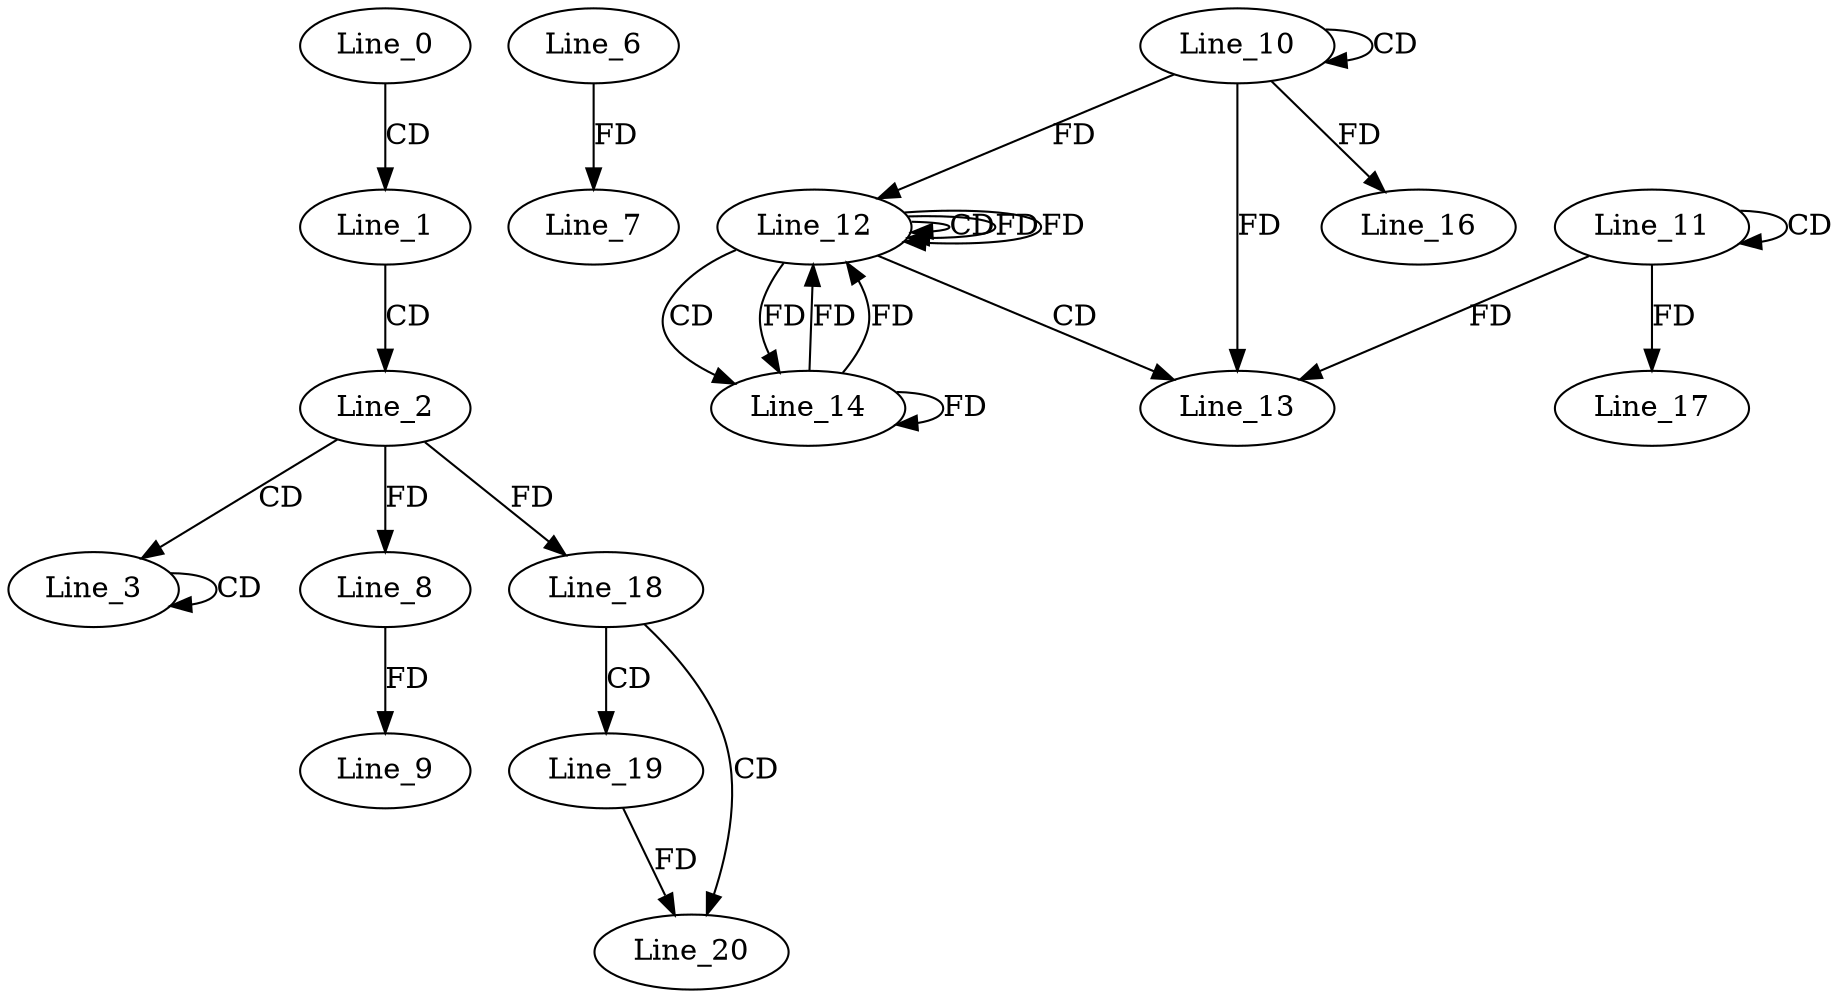 digraph G {
  Line_0;
  Line_1;
  Line_2;
  Line_3;
  Line_3;
  Line_6;
  Line_7;
  Line_8;
  Line_8;
  Line_9;
  Line_10;
  Line_10;
  Line_11;
  Line_11;
  Line_12;
  Line_12;
  Line_12;
  Line_12;
  Line_13;
  Line_14;
  Line_16;
  Line_17;
  Line_18;
  Line_18;
  Line_19;
  Line_20;
  Line_0 -> Line_1 [ label="CD" ];
  Line_1 -> Line_2 [ label="CD" ];
  Line_2 -> Line_3 [ label="CD" ];
  Line_3 -> Line_3 [ label="CD" ];
  Line_6 -> Line_7 [ label="FD" ];
  Line_2 -> Line_8 [ label="FD" ];
  Line_8 -> Line_9 [ label="FD" ];
  Line_10 -> Line_10 [ label="CD" ];
  Line_11 -> Line_11 [ label="CD" ];
  Line_12 -> Line_12 [ label="CD" ];
  Line_10 -> Line_12 [ label="FD" ];
  Line_12 -> Line_12 [ label="FD" ];
  Line_12 -> Line_13 [ label="CD" ];
  Line_10 -> Line_13 [ label="FD" ];
  Line_11 -> Line_13 [ label="FD" ];
  Line_12 -> Line_14 [ label="CD" ];
  Line_12 -> Line_14 [ label="FD" ];
  Line_14 -> Line_14 [ label="FD" ];
  Line_10 -> Line_16 [ label="FD" ];
  Line_11 -> Line_17 [ label="FD" ];
  Line_2 -> Line_18 [ label="FD" ];
  Line_18 -> Line_19 [ label="CD" ];
  Line_18 -> Line_20 [ label="CD" ];
  Line_19 -> Line_20 [ label="FD" ];
  Line_12 -> Line_12 [ label="FD" ];
  Line_14 -> Line_12 [ label="FD" ];
  Line_14 -> Line_12 [ label="FD" ];
}
